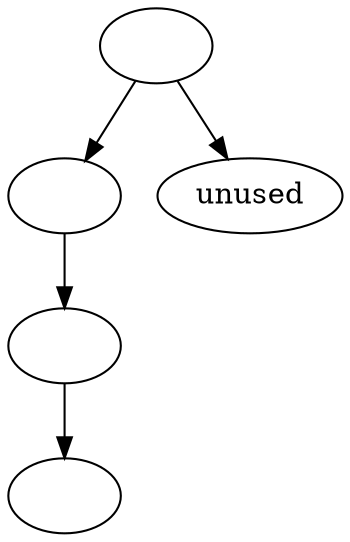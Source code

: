 digraph deps {
"file://./source/apkg/<invalid commit>" [label=""];
"file://./source/bpkg/1.0" [label=""];
"file://./source/cpkg/1.0" [label="unused"];
"file://./source/cpkg/2.0" [label=""];
"file://./source/dpkg/1.0" [label=""];
"file://./source/apkg/<invalid commit>" -> "file://./source/bpkg/1.0";
"file://./source/apkg/<invalid commit>" -> "file://./source/cpkg/1.0";
"file://./source/bpkg/1.0" -> "file://./source/cpkg/2.0";
"file://./source/cpkg/2.0" -> "file://./source/dpkg/1.0";
}

